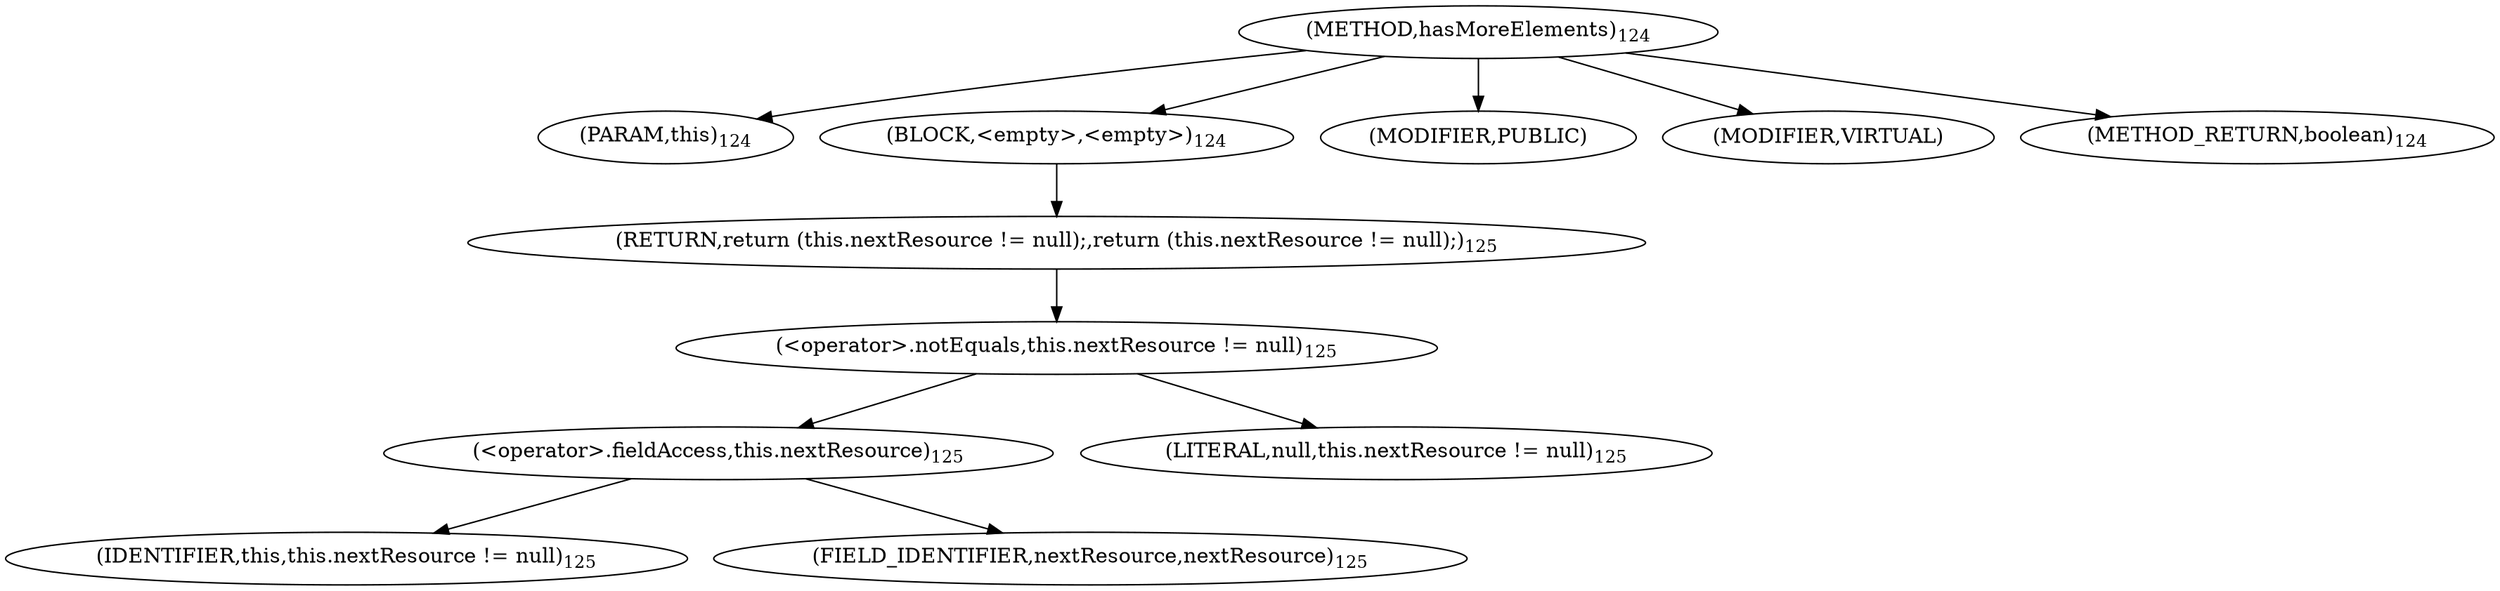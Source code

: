digraph "hasMoreElements" {  
"209" [label = <(METHOD,hasMoreElements)<SUB>124</SUB>> ]
"8" [label = <(PARAM,this)<SUB>124</SUB>> ]
"210" [label = <(BLOCK,&lt;empty&gt;,&lt;empty&gt;)<SUB>124</SUB>> ]
"211" [label = <(RETURN,return (this.nextResource != null);,return (this.nextResource != null);)<SUB>125</SUB>> ]
"212" [label = <(&lt;operator&gt;.notEquals,this.nextResource != null)<SUB>125</SUB>> ]
"213" [label = <(&lt;operator&gt;.fieldAccess,this.nextResource)<SUB>125</SUB>> ]
"7" [label = <(IDENTIFIER,this,this.nextResource != null)<SUB>125</SUB>> ]
"214" [label = <(FIELD_IDENTIFIER,nextResource,nextResource)<SUB>125</SUB>> ]
"215" [label = <(LITERAL,null,this.nextResource != null)<SUB>125</SUB>> ]
"216" [label = <(MODIFIER,PUBLIC)> ]
"217" [label = <(MODIFIER,VIRTUAL)> ]
"218" [label = <(METHOD_RETURN,boolean)<SUB>124</SUB>> ]
  "209" -> "8" 
  "209" -> "210" 
  "209" -> "216" 
  "209" -> "217" 
  "209" -> "218" 
  "210" -> "211" 
  "211" -> "212" 
  "212" -> "213" 
  "212" -> "215" 
  "213" -> "7" 
  "213" -> "214" 
}
